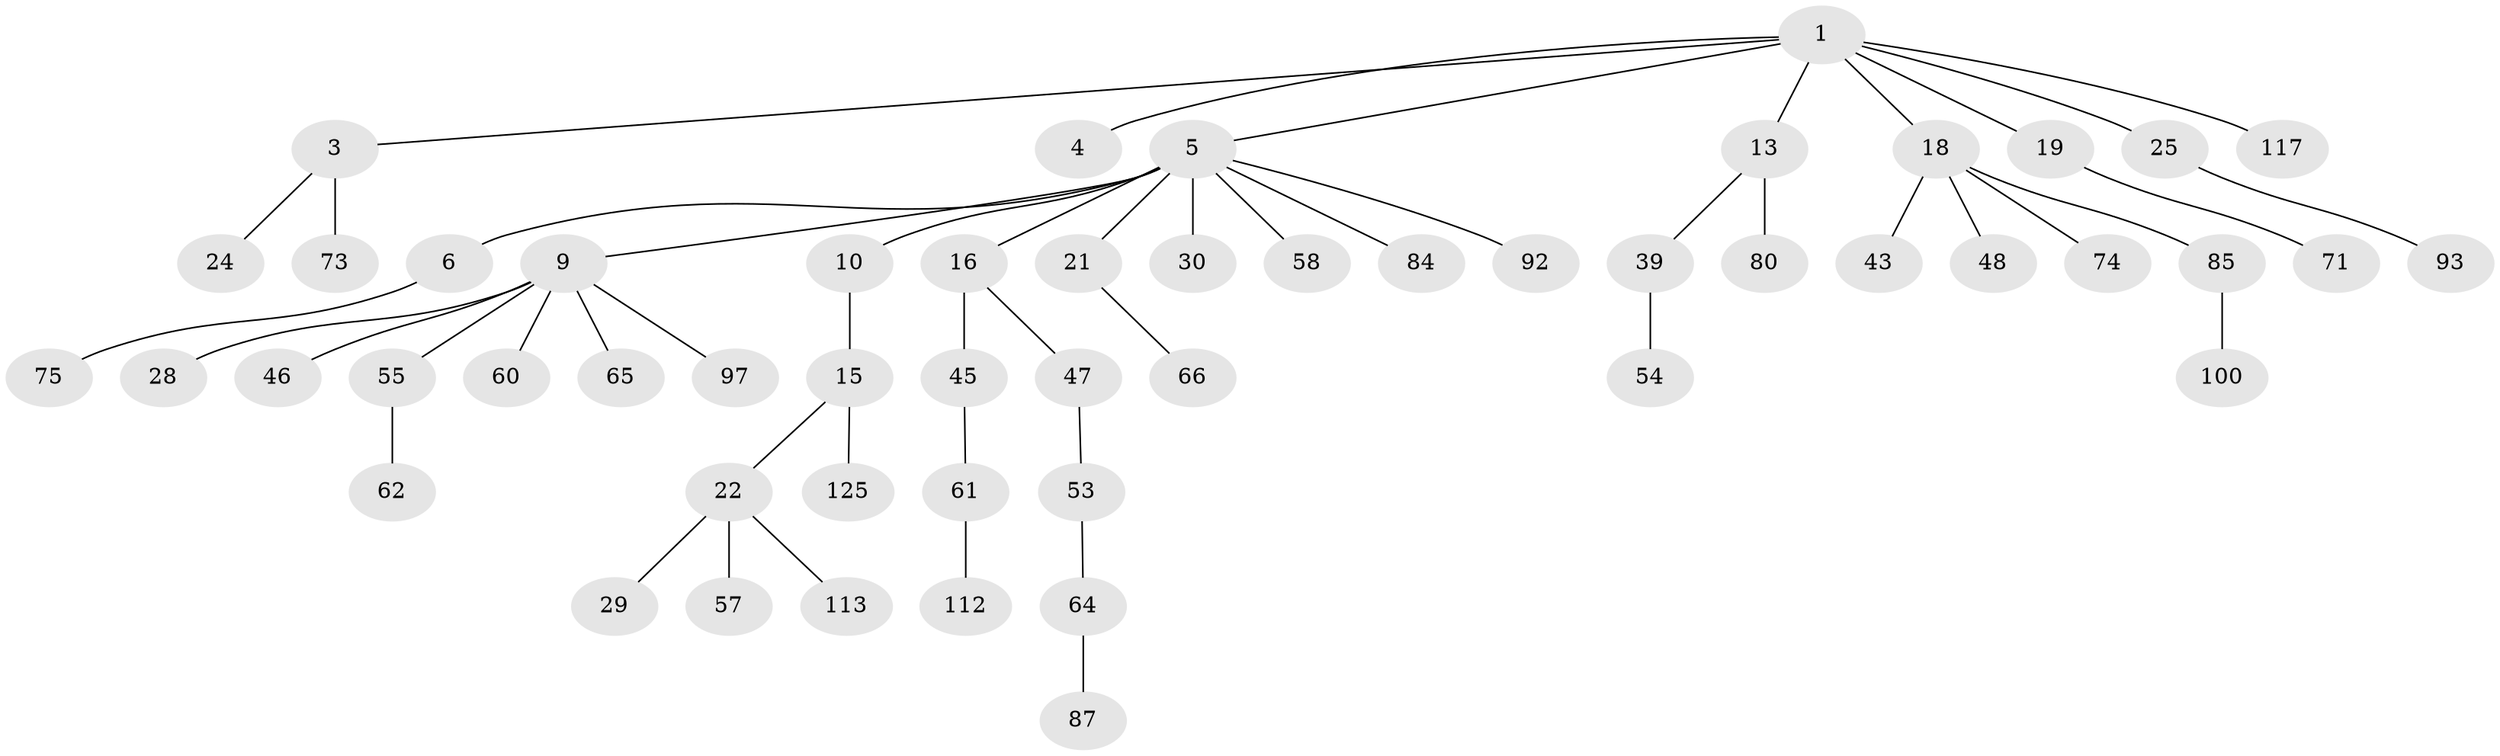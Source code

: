 // original degree distribution, {3: 0.13740458015267176, 7: 0.007633587786259542, 1: 0.4961832061068702, 8: 0.007633587786259542, 4: 0.07633587786259542, 5: 0.015267175572519083, 2: 0.24427480916030533, 6: 0.015267175572519083}
// Generated by graph-tools (version 1.1) at 2025/19/03/04/25 18:19:18]
// undirected, 52 vertices, 51 edges
graph export_dot {
graph [start="1"]
  node [color=gray90,style=filled];
  1 [super="+2"];
  3;
  4;
  5 [super="+38+14+8+7+11"];
  6 [super="+27+35+32"];
  9 [super="+79+20"];
  10 [super="+12+59"];
  13 [super="+49+34+76"];
  15 [super="+26+81+70+50"];
  16 [super="+23+33"];
  18 [super="+108+37+42"];
  19 [super="+101+41+68"];
  21 [super="+40"];
  22 [super="+72+95"];
  24 [super="+103"];
  25 [super="+77"];
  28 [super="+89"];
  29 [super="+96"];
  30;
  39;
  43 [super="+90"];
  45;
  46;
  47;
  48 [super="+69+130"];
  53;
  54 [super="+106+126"];
  55;
  57 [super="+78"];
  58;
  60 [super="+127"];
  61;
  62 [super="+67"];
  64 [super="+116"];
  65;
  66;
  71;
  73;
  74;
  75;
  80;
  84;
  85 [super="+86"];
  87 [super="+131"];
  92;
  93;
  97;
  100;
  112;
  113;
  117;
  125;
  1 -- 5;
  1 -- 13;
  1 -- 18;
  1 -- 3;
  1 -- 4;
  1 -- 19;
  1 -- 117;
  1 -- 25;
  3 -- 24;
  3 -- 73;
  5 -- 6;
  5 -- 10;
  5 -- 92;
  5 -- 58;
  5 -- 84;
  5 -- 9;
  5 -- 21;
  5 -- 30;
  5 -- 16;
  6 -- 75;
  9 -- 65;
  9 -- 97;
  9 -- 55;
  9 -- 60;
  9 -- 28;
  9 -- 46;
  10 -- 15;
  13 -- 80;
  13 -- 39;
  15 -- 22;
  15 -- 125;
  16 -- 47;
  16 -- 45;
  18 -- 43;
  18 -- 85;
  18 -- 48;
  18 -- 74;
  19 -- 71;
  21 -- 66;
  22 -- 29;
  22 -- 57;
  22 -- 113;
  25 -- 93;
  39 -- 54;
  45 -- 61;
  47 -- 53;
  53 -- 64;
  55 -- 62;
  61 -- 112;
  64 -- 87;
  85 -- 100;
}
